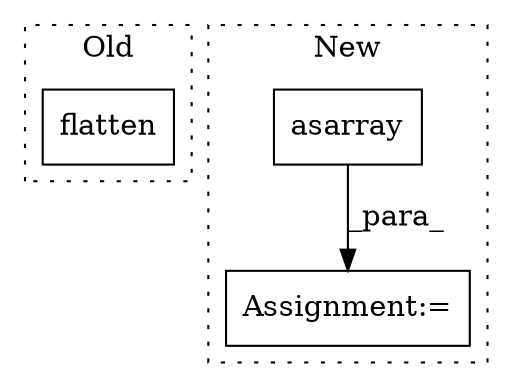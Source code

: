 digraph G {
subgraph cluster0 {
1 [label="flatten" a="32" s="16688" l="9" shape="box"];
label = "Old";
style="dotted";
}
subgraph cluster1 {
2 [label="asarray" a="32" s="17171,17191" l="8,1" shape="box"];
3 [label="Assignment:=" a="7" s="17140" l="1" shape="box"];
label = "New";
style="dotted";
}
2 -> 3 [label="_para_"];
}